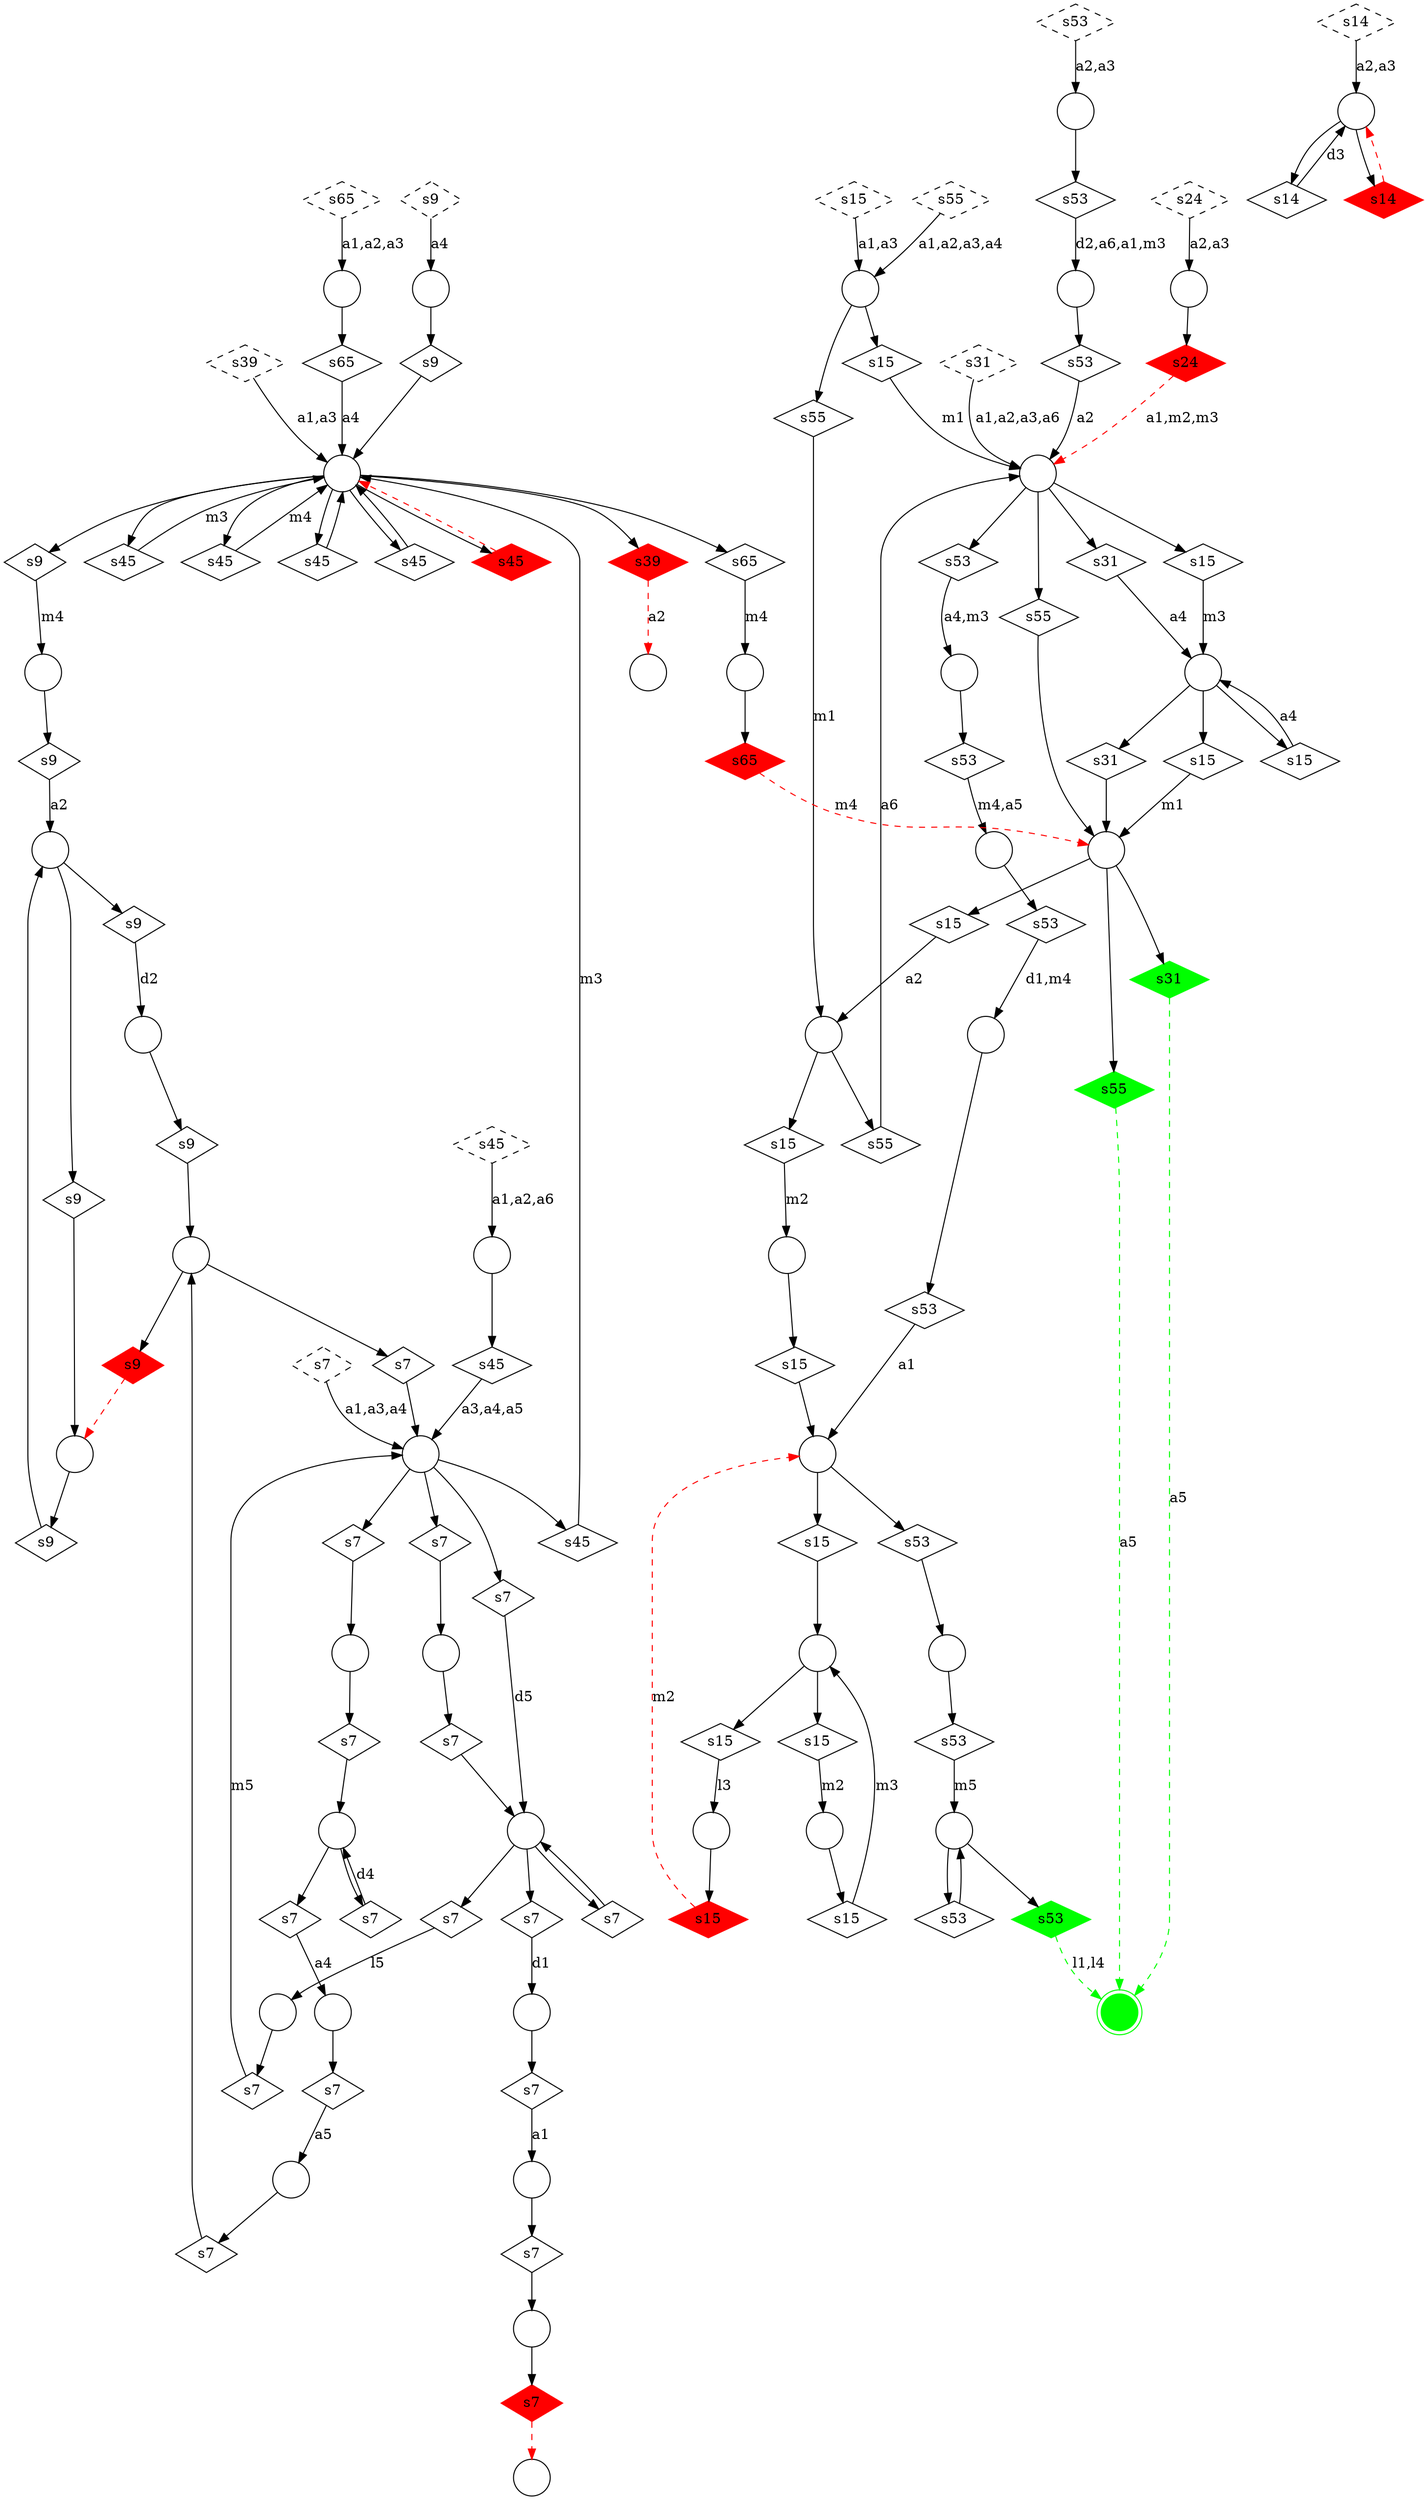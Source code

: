 digraph G {
  m3 [shape=circle,  label=""];
  m43 [shape=circle,  label=""];
  m16 [shape=circle,  label=""];
  m42 [shape=circle,  label=""];
  m44 [shape=circle,  label=""];
  m17 [shape=circle,  label=""];
  m24 [shape=circle,  label=""];
  m4 [shape=doublecircle, color = "green", style = "filled", label=""];
  m10 [shape=circle,  label=""];
  m26 [shape=circle,  label=""];
  m9 [shape=circle,  label=""];
  m7 [shape=circle,  label=""];
  m22 [shape=circle,  label=""];
  m34 [shape=circle,  label=""];
  m36 [shape=circle,  label=""];
  m6 [shape=circle,  label=""];
  m28 [shape=circle,  label=""];
  m5 [shape=circle,  label=""];
  m35 [shape=circle,  label=""];
  m32 [shape=circle,  label=""];
  m0 [shape=circle,  label=""];
  m2 [shape=circle,  label=""];
  m39 [shape=circle,  label=""];
  m41 [shape=circle,  label=""];
  m11 [shape=circle,  label=""];
  m37 [shape=circle,  label=""];
  m13 [shape=circle,  label=""];
  m19 [shape=circle,  label=""];
  m25 [shape=circle,  label=""];
  m1 [shape=circle,  label=""];
  m31 [shape=circle,  label=""];
  m15 [shape=circle,  label=""];
  m18 [shape=circle,  label=""];
  m12 [shape=circle,  label=""];
  m20 [shape=circle,  label=""];
  m40 [shape=circle,  label=""];
  m23 [shape=circle,  label=""];
  m27 [shape=circle,  label=""];
  m8 [shape=circle,  label=""];
  m38 [shape=circle,  label=""];
  m29 [shape=circle,  label=""];
  m33 [shape=circle,  label=""];
  m30 [shape=circle,  label=""];
  u_s14_0 [shape=diamond, style = "dashed", label="s14"];
  u_s14_1 [shape=diamond,  label="s14"];
  u_s14_2 [shape=diamond, color = "red", style = "filled", label="s14"];
  u_s15_0 [shape=diamond, style = "dashed", label="s15"];
  u_s15_1 [shape=diamond,  label="s15"];
  u_s15_2 [shape=diamond,  label="s15"];
  u_s15_3 [shape=diamond,  label="s15"];
  u_s15_4 [shape=diamond,  label="s15"];
  u_s15_5 [shape=diamond,  label="s15"];
  u_s15_6 [shape=diamond,  label="s15"];
  u_s15_7 [shape=diamond,  label="s15"];
  u_s15_8 [shape=diamond,  label="s15"];
  u_s15_9 [shape=diamond,  label="s15"];
  u_s15_10 [shape=diamond,  label="s15"];
  u_s15_11 [shape=diamond,  label="s15"];
  u_s15_12 [shape=diamond, color = "red", style = "filled", label="s15"];
  u_s24_0 [shape=diamond, style = "dashed", label="s24"];
  u_s24_1 [shape=diamond, color = "red", style = "filled", label="s24"];
  u_s31_0 [shape=diamond, style = "dashed", label="s31"];
  u_s31_1 [shape=diamond,  label="s31"];
  u_s31_2 [shape=diamond,  label="s31"];
  u_s31_3 [shape=diamond, color = "green", style = "filled", label="s31"];
  u_s39_0 [shape=diamond, style = "dashed", label="s39"];
  u_s39_1 [shape=diamond, color = "red", style = "filled", label="s39"];
  u_s45_0 [shape=diamond, style = "dashed", label="s45"];
  u_s45_1 [shape=diamond,  label="s45"];
  u_s45_2 [shape=diamond,  label="s45"];
  u_s45_3 [shape=diamond,  label="s45"];
  u_s45_4 [shape=diamond,  label="s45"];
  u_s45_5 [shape=diamond,  label="s45"];
  u_s45_6 [shape=diamond,  label="s45"];
  u_s45_7 [shape=diamond, color = "red", style = "filled", label="s45"];
  u_s53_0 [shape=diamond, style = "dashed", label="s53"];
  u_s53_1 [shape=diamond,  label="s53"];
  u_s53_2 [shape=diamond,  label="s53"];
  u_s53_3 [shape=diamond,  label="s53"];
  u_s53_4 [shape=diamond,  label="s53"];
  u_s53_5 [shape=diamond,  label="s53"];
  u_s53_6 [shape=diamond,  label="s53"];
  u_s53_7 [shape=diamond,  label="s53"];
  u_s53_8 [shape=diamond,  label="s53"];
  u_s53_9 [shape=diamond,  label="s53"];
  u_s53_10 [shape=diamond, color = "green", style = "filled", label="s53"];
  u_s55_0 [shape=diamond, style = "dashed", label="s55"];
  u_s55_1 [shape=diamond,  label="s55"];
  u_s55_2 [shape=diamond,  label="s55"];
  u_s55_3 [shape=diamond,  label="s55"];
  u_s55_4 [shape=diamond, color = "green", style = "filled", label="s55"];
  u_s65_0 [shape=diamond, style = "dashed", label="s65"];
  u_s65_1 [shape=diamond,  label="s65"];
  u_s65_2 [shape=diamond,  label="s65"];
  u_s65_3 [shape=diamond, color = "red", style = "filled", label="s65"];
  u_s7_0 [shape=diamond, style = "dashed", label="s7"];
  u_s7_1 [shape=diamond,  label="s7"];
  u_s7_2 [shape=diamond,  label="s7"];
  u_s7_3 [shape=diamond,  label="s7"];
  u_s7_4 [shape=diamond,  label="s7"];
  u_s7_5 [shape=diamond,  label="s7"];
  u_s7_6 [shape=diamond,  label="s7"];
  u_s7_7 [shape=diamond,  label="s7"];
  u_s7_8 [shape=diamond,  label="s7"];
  u_s7_9 [shape=diamond,  label="s7"];
  u_s7_10 [shape=diamond,  label="s7"];
  u_s7_11 [shape=diamond,  label="s7"];
  u_s7_12 [shape=diamond,  label="s7"];
  u_s7_13 [shape=diamond,  label="s7"];
  u_s7_14 [shape=diamond,  label="s7"];
  u_s7_15 [shape=diamond,  label="s7"];
  u_s7_16 [shape=diamond,  label="s7"];
  u_s7_17 [shape=diamond, color = "red", style = "filled", label="s7"];
  u_s9_0 [shape=diamond, style = "dashed", label="s9"];
  u_s9_1 [shape=diamond,  label="s9"];
  u_s9_2 [shape=diamond,  label="s9"];
  u_s9_3 [shape=diamond,  label="s9"];
  u_s9_4 [shape=diamond,  label="s9"];
  u_s9_5 [shape=diamond,  label="s9"];
  u_s9_6 [shape=diamond,  label="s9"];
  u_s9_7 [shape=diamond,  label="s9"];
  u_s9_8 [shape=diamond, color = "red", style = "filled", label="s9"];
  u_s14_0 -> m41 [label="a2,a3" ];
  m41 -> u_s14_1 [label="" ];
  u_s14_1 -> m41 [label="d3" ];
  m41 -> u_s14_2 [label="" ];
  u_s14_2 -> m41 [label="" , color = "red", style = "dashed"];
  u_s15_0 -> m33 [label="a1,a3" ];
  m33 -> u_s15_1 [label="" ];
  u_s15_1 -> m42 [label="m1" ];
  m42 -> u_s15_2 [label="" ];
  u_s15_2 -> m32 [label="m3" ];
  m32 -> u_s15_3 [label="" ];
  u_s15_3 -> m32 [label="a4" ];
  m32 -> u_s15_4 [label="" ];
  u_s15_4 -> m11 [label="m1" ];
  m11 -> u_s15_5 [label="" ];
  u_s15_5 -> m26 [label="a2" ];
  m26 -> u_s15_6 [label="" ];
  u_s15_6 -> m27 [label="m2" ];
  m27 -> u_s15_7 [label="" ];
  u_s15_7 -> m5 [label="" ];
  m5 -> u_s15_8 [label="" ];
  u_s15_8 -> m1 [label="" ];
  m1 -> u_s15_9 [label="" ];
  u_s15_9 -> m40 [label="m2" ];
  m40 -> u_s15_10 [label="" ];
  u_s15_10 -> m1 [label="m3" ];
  m1 -> u_s15_11 [label="" ];
  u_s15_11 -> m15 [label="l3" ];
  m15 -> u_s15_12 [label="" ];
  u_s15_12 -> m5 [label="m2" , color = "red", style = "dashed"];
  u_s24_0 -> m3 [label="a2,a3" ];
  m3 -> u_s24_1 [label="" ];
  u_s24_1 -> m42 [label="a1,m2,m3" , color = "red", style = "dashed"];
  u_s31_0 -> m42 [label="a1,a2,a3,a6" ];
  m42 -> u_s31_1 [label="" ];
  u_s31_1 -> m32 [label="a4" ];
  m32 -> u_s31_2 [label="" ];
  u_s31_2 -> m11 [label="" ];
  m11 -> u_s31_3 [label="" ];
  u_s31_3 -> m4 [label="a5" , color = "green", style = "dashed"];
  u_s39_0 -> m44 [label="a1,a3" ];
  m44 -> u_s39_1 [label="" ];
  u_s39_1 -> m16 [label="a2" , color = "red", style = "dashed"];
  u_s45_0 -> m31 [label="a1,a2,a6" ];
  m31 -> u_s45_1 [label="" ];
  u_s45_1 -> m22 [label="a3,a4,a5" ];
  m22 -> u_s45_2 [label="" ];
  u_s45_2 -> m44 [label="m3" ];
  m44 -> u_s45_3 [label="" ];
  u_s45_3 -> m44 [label="m3" ];
  m44 -> u_s45_4 [label="" ];
  u_s45_4 -> m44 [label="m4" ];
  m44 -> u_s45_5 [label="" ];
  u_s45_5 -> m44 [label="" ];
  m44 -> u_s45_6 [label="" ];
  u_s45_6 -> m44 [label="" ];
  m44 -> u_s45_7 [label="" ];
  u_s45_7 -> m44 [label="" , color = "red", style = "dashed"];
  u_s53_0 -> m25 [label="a2,a3" ];
  m25 -> u_s53_1 [label="" ];
  u_s53_1 -> m6 [label="d2,a6,a1,m3" ];
  m6 -> u_s53_2 [label="" ];
  u_s53_2 -> m42 [label="a2" ];
  m42 -> u_s53_3 [label="" ];
  u_s53_3 -> m28 [label="a4,m3" ];
  m28 -> u_s53_4 [label="" ];
  u_s53_4 -> m23 [label="m4,a5" ];
  m23 -> u_s53_5 [label="" ];
  u_s53_5 -> m19 [label="d1,m4" ];
  m19 -> u_s53_6 [label="" ];
  u_s53_6 -> m5 [label="a1" ];
  m5 -> u_s53_7 [label="" ];
  u_s53_7 -> m34 [label="" ];
  m34 -> u_s53_8 [label="" ];
  u_s53_8 -> m10 [label="m5" ];
  m10 -> u_s53_9 [label="" ];
  u_s53_9 -> m10 [label="" ];
  m10 -> u_s53_10 [label="" ];
  u_s53_10 -> m4 [label="l1,l4" , color = "green", style = "dashed"];
  u_s55_0 -> m33 [label="a1,a2,a3,a4" ];
  m33 -> u_s55_1 [label="" ];
  u_s55_1 -> m26 [label="m1" ];
  m26 -> u_s55_2 [label="" ];
  u_s55_2 -> m42 [label="a6" ];
  m42 -> u_s55_3 [label="" ];
  u_s55_3 -> m11 [label="" ];
  m11 -> u_s55_4 [label="" ];
  u_s55_4 -> m4 [label="a5" , color = "green", style = "dashed"];
  u_s65_0 -> m36 [label="a1,a2,a3" ];
  m36 -> u_s65_1 [label="" ];
  u_s65_1 -> m44 [label="a4" ];
  m44 -> u_s65_2 [label="" ];
  u_s65_2 -> m37 [label="m4" ];
  m37 -> u_s65_3 [label="" ];
  u_s65_3 -> m11 [label="m4" , color = "red", style = "dashed"];
  u_s7_0 -> m22 [label="a1,a3,a4" ];
  m22 -> u_s7_1 [label="" ];
  u_s7_1 -> m43 [label="" ];
  m43 -> u_s7_2 [label="" ];
  u_s7_2 -> m18 [label="" ];
  m18 -> u_s7_3 [label="" ];
  u_s7_3 -> m18 [label="d4" ];
  m18 -> u_s7_4 [label="" ];
  u_s7_4 -> m12 [label="a4" ];
  m12 -> u_s7_5 [label="" ];
  u_s7_5 -> m20 [label="a5" ];
  m20 -> u_s7_6 [label="" ];
  u_s7_6 -> m17 [label="" ];
  m17 -> u_s7_7 [label="" ];
  u_s7_7 -> m22 [label="" ];
  m22 -> u_s7_8 [label="" ];
  u_s7_8 -> m7 [label="" ];
  m7 -> u_s7_9 [label="" ];
  u_s7_9 -> m24 [label="" ];
  m24 -> u_s7_10 [label="" ];
  u_s7_10 -> m2 [label="l5" ];
  m2 -> u_s7_11 [label="" ];
  u_s7_11 -> m22 [label="m5" ];
  m22 -> u_s7_12 [label="" ];
  u_s7_12 -> m24 [label="d5" ];
  m24 -> u_s7_13 [label="" ];
  u_s7_13 -> m24 [label="" ];
  m24 -> u_s7_14 [label="" ];
  u_s7_14 -> m35 [label="d1" ];
  m35 -> u_s7_15 [label="" ];
  u_s7_15 -> m0 [label="a1" ];
  m0 -> u_s7_16 [label="" ];
  u_s7_16 -> m9 [label="" ];
  m9 -> u_s7_17 [label="" ];
  u_s7_17 -> m38 [label="" , color = "red", style = "dashed"];
  u_s9_0 -> m29 [label="a4" ];
  m29 -> u_s9_1 [label="" ];
  u_s9_1 -> m44 [label="" ];
  m44 -> u_s9_2 [label="" ];
  u_s9_2 -> m13 [label="m4" ];
  m13 -> u_s9_3 [label="" ];
  u_s9_3 -> m8 [label="a2" ];
  m8 -> u_s9_4 [label="" ];
  u_s9_4 -> m30 [label="" ];
  m30 -> u_s9_5 [label="" ];
  u_s9_5 -> m8 [label="" ];
  m8 -> u_s9_6 [label="" ];
  u_s9_6 -> m39 [label="d2" ];
  m39 -> u_s9_7 [label="" ];
  u_s9_7 -> m17 [label="" ];
  m17 -> u_s9_8 [label="" ];
  u_s9_8 -> m30 [label="" , color = "red", style = "dashed"];
}
